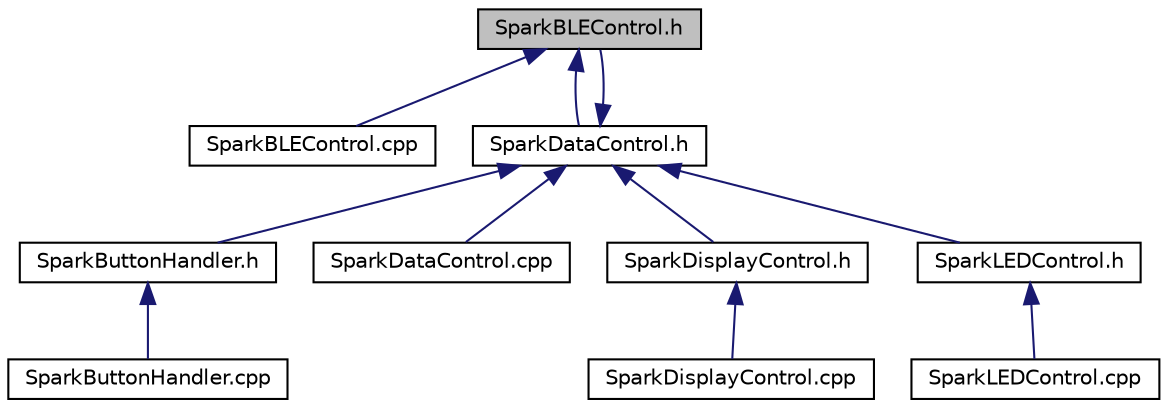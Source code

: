 digraph "SparkBLEControl.h"
{
 // LATEX_PDF_SIZE
  edge [fontname="Helvetica",fontsize="10",labelfontname="Helvetica",labelfontsize="10"];
  node [fontname="Helvetica",fontsize="10",shape=record];
  Node1 [label="SparkBLEControl.h",height=0.2,width=0.4,color="black", fillcolor="grey75", style="filled", fontcolor="black",tooltip=" "];
  Node1 -> Node2 [dir="back",color="midnightblue",fontsize="10",style="solid",fontname="Helvetica"];
  Node2 [label="SparkBLEControl.cpp",height=0.2,width=0.4,color="black", fillcolor="white", style="filled",URL="$_spark_b_l_e_control_8cpp.html",tooltip=" "];
  Node1 -> Node3 [dir="back",color="midnightblue",fontsize="10",style="solid",fontname="Helvetica"];
  Node3 [label="SparkDataControl.h",height=0.2,width=0.4,color="black", fillcolor="white", style="filled",URL="$_spark_data_control_8h.html",tooltip=" "];
  Node3 -> Node1 [dir="back",color="midnightblue",fontsize="10",style="solid",fontname="Helvetica"];
  Node3 -> Node4 [dir="back",color="midnightblue",fontsize="10",style="solid",fontname="Helvetica"];
  Node4 [label="SparkButtonHandler.h",height=0.2,width=0.4,color="black", fillcolor="white", style="filled",URL="$_spark_button_handler_8h.html",tooltip=" "];
  Node4 -> Node5 [dir="back",color="midnightblue",fontsize="10",style="solid",fontname="Helvetica"];
  Node5 [label="SparkButtonHandler.cpp",height=0.2,width=0.4,color="black", fillcolor="white", style="filled",URL="$_spark_button_handler_8cpp.html",tooltip=" "];
  Node3 -> Node6 [dir="back",color="midnightblue",fontsize="10",style="solid",fontname="Helvetica"];
  Node6 [label="SparkDataControl.cpp",height=0.2,width=0.4,color="black", fillcolor="white", style="filled",URL="$_spark_data_control_8cpp.html",tooltip=" "];
  Node3 -> Node7 [dir="back",color="midnightblue",fontsize="10",style="solid",fontname="Helvetica"];
  Node7 [label="SparkDisplayControl.h",height=0.2,width=0.4,color="black", fillcolor="white", style="filled",URL="$_spark_display_control_8h.html",tooltip=" "];
  Node7 -> Node8 [dir="back",color="midnightblue",fontsize="10",style="solid",fontname="Helvetica"];
  Node8 [label="SparkDisplayControl.cpp",height=0.2,width=0.4,color="black", fillcolor="white", style="filled",URL="$_spark_display_control_8cpp.html",tooltip=" "];
  Node3 -> Node9 [dir="back",color="midnightblue",fontsize="10",style="solid",fontname="Helvetica"];
  Node9 [label="SparkLEDControl.h",height=0.2,width=0.4,color="black", fillcolor="white", style="filled",URL="$_spark_l_e_d_control_8h.html",tooltip=" "];
  Node9 -> Node10 [dir="back",color="midnightblue",fontsize="10",style="solid",fontname="Helvetica"];
  Node10 [label="SparkLEDControl.cpp",height=0.2,width=0.4,color="black", fillcolor="white", style="filled",URL="$_spark_l_e_d_control_8cpp.html",tooltip=" "];
}
